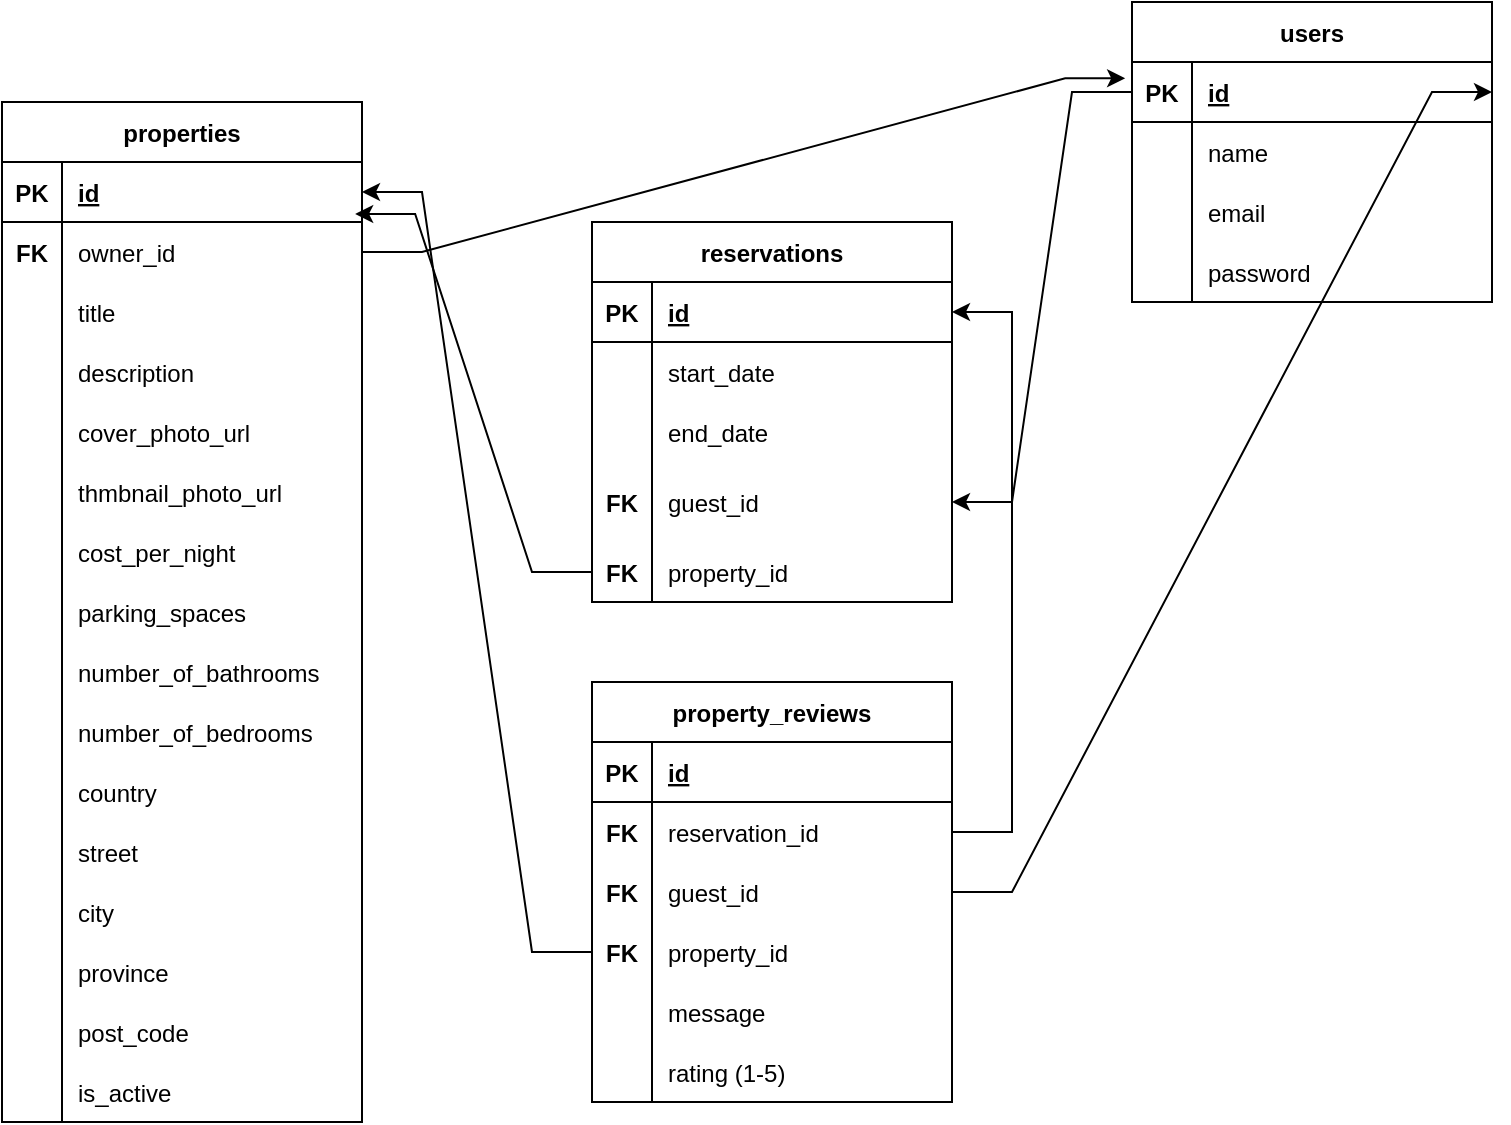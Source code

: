<mxfile version="17.4.0" type="github"><diagram id="nJR06qssYQ-aesi98hWX" name="Page-1"><mxGraphModel dx="1835" dy="562" grid="1" gridSize="10" guides="1" tooltips="1" connect="1" arrows="1" fold="1" page="1" pageScale="1" pageWidth="850" pageHeight="1100" math="0" shadow="0"><root><mxCell id="IE6lpEUHPWDnO9kbNC6A-0"/><mxCell id="IE6lpEUHPWDnO9kbNC6A-1" parent="IE6lpEUHPWDnO9kbNC6A-0"/><mxCell id="IE6lpEUHPWDnO9kbNC6A-2" value="users" style="shape=table;startSize=30;container=1;collapsible=1;childLayout=tableLayout;fixedRows=1;rowLines=0;fontStyle=1;align=center;resizeLast=1;" vertex="1" parent="IE6lpEUHPWDnO9kbNC6A-1"><mxGeometry x="-40" y="10" width="180" height="150" as="geometry"/></mxCell><mxCell id="IE6lpEUHPWDnO9kbNC6A-3" value="" style="shape=tableRow;horizontal=0;startSize=0;swimlaneHead=0;swimlaneBody=0;fillColor=none;collapsible=0;dropTarget=0;points=[[0,0.5],[1,0.5]];portConstraint=eastwest;top=0;left=0;right=0;bottom=1;" vertex="1" parent="IE6lpEUHPWDnO9kbNC6A-2"><mxGeometry y="30" width="180" height="30" as="geometry"/></mxCell><mxCell id="IE6lpEUHPWDnO9kbNC6A-4" value="PK" style="shape=partialRectangle;connectable=0;fillColor=none;top=0;left=0;bottom=0;right=0;fontStyle=1;overflow=hidden;" vertex="1" parent="IE6lpEUHPWDnO9kbNC6A-3"><mxGeometry width="30" height="30" as="geometry"><mxRectangle width="30" height="30" as="alternateBounds"/></mxGeometry></mxCell><mxCell id="IE6lpEUHPWDnO9kbNC6A-5" value="id" style="shape=partialRectangle;connectable=0;fillColor=none;top=0;left=0;bottom=0;right=0;align=left;spacingLeft=6;fontStyle=5;overflow=hidden;" vertex="1" parent="IE6lpEUHPWDnO9kbNC6A-3"><mxGeometry x="30" width="150" height="30" as="geometry"><mxRectangle width="150" height="30" as="alternateBounds"/></mxGeometry></mxCell><mxCell id="IE6lpEUHPWDnO9kbNC6A-6" value="" style="shape=tableRow;horizontal=0;startSize=0;swimlaneHead=0;swimlaneBody=0;fillColor=none;collapsible=0;dropTarget=0;points=[[0,0.5],[1,0.5]];portConstraint=eastwest;top=0;left=0;right=0;bottom=0;" vertex="1" parent="IE6lpEUHPWDnO9kbNC6A-2"><mxGeometry y="60" width="180" height="30" as="geometry"/></mxCell><mxCell id="IE6lpEUHPWDnO9kbNC6A-7" value="" style="shape=partialRectangle;connectable=0;fillColor=none;top=0;left=0;bottom=0;right=0;editable=1;overflow=hidden;" vertex="1" parent="IE6lpEUHPWDnO9kbNC6A-6"><mxGeometry width="30" height="30" as="geometry"><mxRectangle width="30" height="30" as="alternateBounds"/></mxGeometry></mxCell><mxCell id="IE6lpEUHPWDnO9kbNC6A-8" value="name" style="shape=partialRectangle;connectable=0;fillColor=none;top=0;left=0;bottom=0;right=0;align=left;spacingLeft=6;overflow=hidden;" vertex="1" parent="IE6lpEUHPWDnO9kbNC6A-6"><mxGeometry x="30" width="150" height="30" as="geometry"><mxRectangle width="150" height="30" as="alternateBounds"/></mxGeometry></mxCell><mxCell id="IE6lpEUHPWDnO9kbNC6A-15" value="" style="shape=tableRow;horizontal=0;startSize=0;swimlaneHead=0;swimlaneBody=0;fillColor=none;collapsible=0;dropTarget=0;points=[[0,0.5],[1,0.5]];portConstraint=eastwest;top=0;left=0;right=0;bottom=0;" vertex="1" parent="IE6lpEUHPWDnO9kbNC6A-2"><mxGeometry y="90" width="180" height="30" as="geometry"/></mxCell><mxCell id="IE6lpEUHPWDnO9kbNC6A-16" value="" style="shape=partialRectangle;connectable=0;fillColor=none;top=0;left=0;bottom=0;right=0;editable=1;overflow=hidden;" vertex="1" parent="IE6lpEUHPWDnO9kbNC6A-15"><mxGeometry width="30" height="30" as="geometry"><mxRectangle width="30" height="30" as="alternateBounds"/></mxGeometry></mxCell><mxCell id="IE6lpEUHPWDnO9kbNC6A-17" value="email" style="shape=partialRectangle;connectable=0;fillColor=none;top=0;left=0;bottom=0;right=0;align=left;spacingLeft=6;overflow=hidden;" vertex="1" parent="IE6lpEUHPWDnO9kbNC6A-15"><mxGeometry x="30" width="150" height="30" as="geometry"><mxRectangle width="150" height="30" as="alternateBounds"/></mxGeometry></mxCell><mxCell id="IE6lpEUHPWDnO9kbNC6A-9" value="" style="shape=tableRow;horizontal=0;startSize=0;swimlaneHead=0;swimlaneBody=0;fillColor=none;collapsible=0;dropTarget=0;points=[[0,0.5],[1,0.5]];portConstraint=eastwest;top=0;left=0;right=0;bottom=0;" vertex="1" parent="IE6lpEUHPWDnO9kbNC6A-2"><mxGeometry y="120" width="180" height="30" as="geometry"/></mxCell><mxCell id="IE6lpEUHPWDnO9kbNC6A-10" value="" style="shape=partialRectangle;connectable=0;fillColor=none;top=0;left=0;bottom=0;right=0;editable=1;overflow=hidden;" vertex="1" parent="IE6lpEUHPWDnO9kbNC6A-9"><mxGeometry width="30" height="30" as="geometry"><mxRectangle width="30" height="30" as="alternateBounds"/></mxGeometry></mxCell><mxCell id="IE6lpEUHPWDnO9kbNC6A-11" value="password" style="shape=partialRectangle;connectable=0;fillColor=none;top=0;left=0;bottom=0;right=0;align=left;spacingLeft=6;overflow=hidden;" vertex="1" parent="IE6lpEUHPWDnO9kbNC6A-9"><mxGeometry x="30" width="150" height="30" as="geometry"><mxRectangle width="150" height="30" as="alternateBounds"/></mxGeometry></mxCell><mxCell id="IE6lpEUHPWDnO9kbNC6A-18" value="properties" style="shape=table;startSize=30;container=1;collapsible=1;childLayout=tableLayout;fixedRows=1;rowLines=0;fontStyle=1;align=center;resizeLast=1;" vertex="1" parent="IE6lpEUHPWDnO9kbNC6A-1"><mxGeometry x="-605" y="60" width="180" height="510" as="geometry"/></mxCell><mxCell id="IE6lpEUHPWDnO9kbNC6A-19" value="" style="shape=tableRow;horizontal=0;startSize=0;swimlaneHead=0;swimlaneBody=0;fillColor=none;collapsible=0;dropTarget=0;points=[[0,0.5],[1,0.5]];portConstraint=eastwest;top=0;left=0;right=0;bottom=1;" vertex="1" parent="IE6lpEUHPWDnO9kbNC6A-18"><mxGeometry y="30" width="180" height="30" as="geometry"/></mxCell><mxCell id="IE6lpEUHPWDnO9kbNC6A-20" value="PK" style="shape=partialRectangle;connectable=0;fillColor=none;top=0;left=0;bottom=0;right=0;fontStyle=1;overflow=hidden;" vertex="1" parent="IE6lpEUHPWDnO9kbNC6A-19"><mxGeometry width="30" height="30" as="geometry"><mxRectangle width="30" height="30" as="alternateBounds"/></mxGeometry></mxCell><mxCell id="IE6lpEUHPWDnO9kbNC6A-21" value="id" style="shape=partialRectangle;connectable=0;fillColor=none;top=0;left=0;bottom=0;right=0;align=left;spacingLeft=6;fontStyle=5;overflow=hidden;" vertex="1" parent="IE6lpEUHPWDnO9kbNC6A-19"><mxGeometry x="30" width="150" height="30" as="geometry"><mxRectangle width="150" height="30" as="alternateBounds"/></mxGeometry></mxCell><mxCell id="IE6lpEUHPWDnO9kbNC6A-53" value="" style="shape=tableRow;horizontal=0;startSize=0;swimlaneHead=0;swimlaneBody=0;fillColor=none;collapsible=0;dropTarget=0;points=[[0,0.5],[1,0.5]];portConstraint=eastwest;top=0;left=0;right=0;bottom=0;" vertex="1" parent="IE6lpEUHPWDnO9kbNC6A-18"><mxGeometry y="60" width="180" height="30" as="geometry"/></mxCell><mxCell id="IE6lpEUHPWDnO9kbNC6A-54" value="FK" style="shape=partialRectangle;connectable=0;fillColor=none;top=0;left=0;bottom=0;right=0;editable=1;overflow=hidden;fontStyle=1" vertex="1" parent="IE6lpEUHPWDnO9kbNC6A-53"><mxGeometry width="30" height="30" as="geometry"><mxRectangle width="30" height="30" as="alternateBounds"/></mxGeometry></mxCell><mxCell id="IE6lpEUHPWDnO9kbNC6A-55" value="owner_id" style="shape=partialRectangle;connectable=0;fillColor=none;top=0;left=0;bottom=0;right=0;align=left;spacingLeft=6;overflow=hidden;" vertex="1" parent="IE6lpEUHPWDnO9kbNC6A-53"><mxGeometry x="30" width="150" height="30" as="geometry"><mxRectangle width="150" height="30" as="alternateBounds"/></mxGeometry></mxCell><mxCell id="IE6lpEUHPWDnO9kbNC6A-22" value="" style="shape=tableRow;horizontal=0;startSize=0;swimlaneHead=0;swimlaneBody=0;fillColor=none;collapsible=0;dropTarget=0;points=[[0,0.5],[1,0.5]];portConstraint=eastwest;top=0;left=0;right=0;bottom=0;" vertex="1" parent="IE6lpEUHPWDnO9kbNC6A-18"><mxGeometry y="90" width="180" height="30" as="geometry"/></mxCell><mxCell id="IE6lpEUHPWDnO9kbNC6A-23" value="" style="shape=partialRectangle;connectable=0;fillColor=none;top=0;left=0;bottom=0;right=0;editable=1;overflow=hidden;" vertex="1" parent="IE6lpEUHPWDnO9kbNC6A-22"><mxGeometry width="30" height="30" as="geometry"><mxRectangle width="30" height="30" as="alternateBounds"/></mxGeometry></mxCell><mxCell id="IE6lpEUHPWDnO9kbNC6A-24" value="title" style="shape=partialRectangle;connectable=0;fillColor=none;top=0;left=0;bottom=0;right=0;align=left;spacingLeft=6;overflow=hidden;" vertex="1" parent="IE6lpEUHPWDnO9kbNC6A-22"><mxGeometry x="30" width="150" height="30" as="geometry"><mxRectangle width="150" height="30" as="alternateBounds"/></mxGeometry></mxCell><mxCell id="IE6lpEUHPWDnO9kbNC6A-25" value="" style="shape=tableRow;horizontal=0;startSize=0;swimlaneHead=0;swimlaneBody=0;fillColor=none;collapsible=0;dropTarget=0;points=[[0,0.5],[1,0.5]];portConstraint=eastwest;top=0;left=0;right=0;bottom=0;" vertex="1" parent="IE6lpEUHPWDnO9kbNC6A-18"><mxGeometry y="120" width="180" height="30" as="geometry"/></mxCell><mxCell id="IE6lpEUHPWDnO9kbNC6A-26" value="" style="shape=partialRectangle;connectable=0;fillColor=none;top=0;left=0;bottom=0;right=0;editable=1;overflow=hidden;" vertex="1" parent="IE6lpEUHPWDnO9kbNC6A-25"><mxGeometry width="30" height="30" as="geometry"><mxRectangle width="30" height="30" as="alternateBounds"/></mxGeometry></mxCell><mxCell id="IE6lpEUHPWDnO9kbNC6A-27" value="description" style="shape=partialRectangle;connectable=0;fillColor=none;top=0;left=0;bottom=0;right=0;align=left;spacingLeft=6;overflow=hidden;" vertex="1" parent="IE6lpEUHPWDnO9kbNC6A-25"><mxGeometry x="30" width="150" height="30" as="geometry"><mxRectangle width="150" height="30" as="alternateBounds"/></mxGeometry></mxCell><mxCell id="IE6lpEUHPWDnO9kbNC6A-133" value="" style="shape=tableRow;horizontal=0;startSize=0;swimlaneHead=0;swimlaneBody=0;fillColor=none;collapsible=0;dropTarget=0;points=[[0,0.5],[1,0.5]];portConstraint=eastwest;top=0;left=0;right=0;bottom=0;" vertex="1" parent="IE6lpEUHPWDnO9kbNC6A-18"><mxGeometry y="150" width="180" height="30" as="geometry"/></mxCell><mxCell id="IE6lpEUHPWDnO9kbNC6A-134" value="" style="shape=partialRectangle;connectable=0;fillColor=none;top=0;left=0;bottom=0;right=0;editable=1;overflow=hidden;" vertex="1" parent="IE6lpEUHPWDnO9kbNC6A-133"><mxGeometry width="30" height="30" as="geometry"><mxRectangle width="30" height="30" as="alternateBounds"/></mxGeometry></mxCell><mxCell id="IE6lpEUHPWDnO9kbNC6A-135" value="cover_photo_url" style="shape=partialRectangle;connectable=0;fillColor=none;top=0;left=0;bottom=0;right=0;align=left;spacingLeft=6;overflow=hidden;" vertex="1" parent="IE6lpEUHPWDnO9kbNC6A-133"><mxGeometry x="30" width="150" height="30" as="geometry"><mxRectangle width="150" height="30" as="alternateBounds"/></mxGeometry></mxCell><mxCell id="IE6lpEUHPWDnO9kbNC6A-141" value="" style="shape=tableRow;horizontal=0;startSize=0;swimlaneHead=0;swimlaneBody=0;fillColor=none;collapsible=0;dropTarget=0;points=[[0,0.5],[1,0.5]];portConstraint=eastwest;top=0;left=0;right=0;bottom=0;" vertex="1" parent="IE6lpEUHPWDnO9kbNC6A-18"><mxGeometry y="180" width="180" height="30" as="geometry"/></mxCell><mxCell id="IE6lpEUHPWDnO9kbNC6A-142" value="" style="shape=partialRectangle;connectable=0;fillColor=none;top=0;left=0;bottom=0;right=0;editable=1;overflow=hidden;" vertex="1" parent="IE6lpEUHPWDnO9kbNC6A-141"><mxGeometry width="30" height="30" as="geometry"><mxRectangle width="30" height="30" as="alternateBounds"/></mxGeometry></mxCell><mxCell id="IE6lpEUHPWDnO9kbNC6A-143" value="thmbnail_photo_url" style="shape=partialRectangle;connectable=0;fillColor=none;top=0;left=0;bottom=0;right=0;align=left;spacingLeft=6;overflow=hidden;" vertex="1" parent="IE6lpEUHPWDnO9kbNC6A-141"><mxGeometry x="30" width="150" height="30" as="geometry"><mxRectangle width="150" height="30" as="alternateBounds"/></mxGeometry></mxCell><mxCell id="IE6lpEUHPWDnO9kbNC6A-28" value="" style="shape=tableRow;horizontal=0;startSize=0;swimlaneHead=0;swimlaneBody=0;fillColor=none;collapsible=0;dropTarget=0;points=[[0,0.5],[1,0.5]];portConstraint=eastwest;top=0;left=0;right=0;bottom=0;" vertex="1" parent="IE6lpEUHPWDnO9kbNC6A-18"><mxGeometry y="210" width="180" height="30" as="geometry"/></mxCell><mxCell id="IE6lpEUHPWDnO9kbNC6A-29" value="" style="shape=partialRectangle;connectable=0;fillColor=none;top=0;left=0;bottom=0;right=0;editable=1;overflow=hidden;" vertex="1" parent="IE6lpEUHPWDnO9kbNC6A-28"><mxGeometry width="30" height="30" as="geometry"><mxRectangle width="30" height="30" as="alternateBounds"/></mxGeometry></mxCell><mxCell id="IE6lpEUHPWDnO9kbNC6A-30" value="cost_per_night" style="shape=partialRectangle;connectable=0;fillColor=none;top=0;left=0;bottom=0;right=0;align=left;spacingLeft=6;overflow=hidden;" vertex="1" parent="IE6lpEUHPWDnO9kbNC6A-28"><mxGeometry x="30" width="150" height="30" as="geometry"><mxRectangle width="150" height="30" as="alternateBounds"/></mxGeometry></mxCell><mxCell id="IE6lpEUHPWDnO9kbNC6A-37" value="" style="shape=tableRow;horizontal=0;startSize=0;swimlaneHead=0;swimlaneBody=0;fillColor=none;collapsible=0;dropTarget=0;points=[[0,0.5],[1,0.5]];portConstraint=eastwest;top=0;left=0;right=0;bottom=0;" vertex="1" parent="IE6lpEUHPWDnO9kbNC6A-18"><mxGeometry y="240" width="180" height="30" as="geometry"/></mxCell><mxCell id="IE6lpEUHPWDnO9kbNC6A-38" value="" style="shape=partialRectangle;connectable=0;fillColor=none;top=0;left=0;bottom=0;right=0;editable=1;overflow=hidden;" vertex="1" parent="IE6lpEUHPWDnO9kbNC6A-37"><mxGeometry width="30" height="30" as="geometry"><mxRectangle width="30" height="30" as="alternateBounds"/></mxGeometry></mxCell><mxCell id="IE6lpEUHPWDnO9kbNC6A-39" value="parking_spaces" style="shape=partialRectangle;connectable=0;fillColor=none;top=0;left=0;bottom=0;right=0;align=left;spacingLeft=6;overflow=hidden;" vertex="1" parent="IE6lpEUHPWDnO9kbNC6A-37"><mxGeometry x="30" width="150" height="30" as="geometry"><mxRectangle width="150" height="30" as="alternateBounds"/></mxGeometry></mxCell><mxCell id="IE6lpEUHPWDnO9kbNC6A-40" value="" style="shape=tableRow;horizontal=0;startSize=0;swimlaneHead=0;swimlaneBody=0;fillColor=none;collapsible=0;dropTarget=0;points=[[0,0.5],[1,0.5]];portConstraint=eastwest;top=0;left=0;right=0;bottom=0;" vertex="1" parent="IE6lpEUHPWDnO9kbNC6A-18"><mxGeometry y="270" width="180" height="30" as="geometry"/></mxCell><mxCell id="IE6lpEUHPWDnO9kbNC6A-41" value="" style="shape=partialRectangle;connectable=0;fillColor=none;top=0;left=0;bottom=0;right=0;editable=1;overflow=hidden;" vertex="1" parent="IE6lpEUHPWDnO9kbNC6A-40"><mxGeometry width="30" height="30" as="geometry"><mxRectangle width="30" height="30" as="alternateBounds"/></mxGeometry></mxCell><mxCell id="IE6lpEUHPWDnO9kbNC6A-42" value="number_of_bathrooms" style="shape=partialRectangle;connectable=0;fillColor=none;top=0;left=0;bottom=0;right=0;align=left;spacingLeft=6;overflow=hidden;" vertex="1" parent="IE6lpEUHPWDnO9kbNC6A-40"><mxGeometry x="30" width="150" height="30" as="geometry"><mxRectangle width="150" height="30" as="alternateBounds"/></mxGeometry></mxCell><mxCell id="IE6lpEUHPWDnO9kbNC6A-47" value="" style="shape=tableRow;horizontal=0;startSize=0;swimlaneHead=0;swimlaneBody=0;fillColor=none;collapsible=0;dropTarget=0;points=[[0,0.5],[1,0.5]];portConstraint=eastwest;top=0;left=0;right=0;bottom=0;" vertex="1" parent="IE6lpEUHPWDnO9kbNC6A-18"><mxGeometry y="300" width="180" height="30" as="geometry"/></mxCell><mxCell id="IE6lpEUHPWDnO9kbNC6A-48" value="" style="shape=partialRectangle;connectable=0;fillColor=none;top=0;left=0;bottom=0;right=0;editable=1;overflow=hidden;" vertex="1" parent="IE6lpEUHPWDnO9kbNC6A-47"><mxGeometry width="30" height="30" as="geometry"><mxRectangle width="30" height="30" as="alternateBounds"/></mxGeometry></mxCell><mxCell id="IE6lpEUHPWDnO9kbNC6A-49" value="number_of_bedrooms" style="shape=partialRectangle;connectable=0;fillColor=none;top=0;left=0;bottom=0;right=0;align=left;spacingLeft=6;overflow=hidden;" vertex="1" parent="IE6lpEUHPWDnO9kbNC6A-47"><mxGeometry x="30" width="150" height="30" as="geometry"><mxRectangle width="150" height="30" as="alternateBounds"/></mxGeometry></mxCell><mxCell id="IE6lpEUHPWDnO9kbNC6A-34" value="" style="shape=tableRow;horizontal=0;startSize=0;swimlaneHead=0;swimlaneBody=0;fillColor=none;collapsible=0;dropTarget=0;points=[[0,0.5],[1,0.5]];portConstraint=eastwest;top=0;left=0;right=0;bottom=0;" vertex="1" parent="IE6lpEUHPWDnO9kbNC6A-18"><mxGeometry y="330" width="180" height="30" as="geometry"/></mxCell><mxCell id="IE6lpEUHPWDnO9kbNC6A-35" value="" style="shape=partialRectangle;connectable=0;fillColor=none;top=0;left=0;bottom=0;right=0;editable=1;overflow=hidden;fontStyle=1" vertex="1" parent="IE6lpEUHPWDnO9kbNC6A-34"><mxGeometry width="30" height="30" as="geometry"><mxRectangle width="30" height="30" as="alternateBounds"/></mxGeometry></mxCell><mxCell id="IE6lpEUHPWDnO9kbNC6A-36" value="country" style="shape=partialRectangle;connectable=0;fillColor=none;top=0;left=0;bottom=0;right=0;align=left;spacingLeft=6;overflow=hidden;" vertex="1" parent="IE6lpEUHPWDnO9kbNC6A-34"><mxGeometry x="30" width="150" height="30" as="geometry"><mxRectangle width="150" height="30" as="alternateBounds"/></mxGeometry></mxCell><mxCell id="IE6lpEUHPWDnO9kbNC6A-31" value="" style="shape=tableRow;horizontal=0;startSize=0;swimlaneHead=0;swimlaneBody=0;fillColor=none;collapsible=0;dropTarget=0;points=[[0,0.5],[1,0.5]];portConstraint=eastwest;top=0;left=0;right=0;bottom=0;" vertex="1" parent="IE6lpEUHPWDnO9kbNC6A-18"><mxGeometry y="360" width="180" height="30" as="geometry"/></mxCell><mxCell id="IE6lpEUHPWDnO9kbNC6A-32" value="" style="shape=partialRectangle;connectable=0;fillColor=none;top=0;left=0;bottom=0;right=0;editable=1;overflow=hidden;fontStyle=1" vertex="1" parent="IE6lpEUHPWDnO9kbNC6A-31"><mxGeometry width="30" height="30" as="geometry"><mxRectangle width="30" height="30" as="alternateBounds"/></mxGeometry></mxCell><mxCell id="IE6lpEUHPWDnO9kbNC6A-33" value="street" style="shape=partialRectangle;connectable=0;fillColor=none;top=0;left=0;bottom=0;right=0;align=left;spacingLeft=6;overflow=hidden;" vertex="1" parent="IE6lpEUHPWDnO9kbNC6A-31"><mxGeometry x="30" width="150" height="30" as="geometry"><mxRectangle width="150" height="30" as="alternateBounds"/></mxGeometry></mxCell><mxCell id="IE6lpEUHPWDnO9kbNC6A-99" value="" style="shape=tableRow;horizontal=0;startSize=0;swimlaneHead=0;swimlaneBody=0;fillColor=none;collapsible=0;dropTarget=0;points=[[0,0.5],[1,0.5]];portConstraint=eastwest;top=0;left=0;right=0;bottom=0;" vertex="1" parent="IE6lpEUHPWDnO9kbNC6A-18"><mxGeometry y="390" width="180" height="30" as="geometry"/></mxCell><mxCell id="IE6lpEUHPWDnO9kbNC6A-100" value="" style="shape=partialRectangle;connectable=0;fillColor=none;top=0;left=0;bottom=0;right=0;editable=1;overflow=hidden;" vertex="1" parent="IE6lpEUHPWDnO9kbNC6A-99"><mxGeometry width="30" height="30" as="geometry"><mxRectangle width="30" height="30" as="alternateBounds"/></mxGeometry></mxCell><mxCell id="IE6lpEUHPWDnO9kbNC6A-101" value="city" style="shape=partialRectangle;connectable=0;fillColor=none;top=0;left=0;bottom=0;right=0;align=left;spacingLeft=6;overflow=hidden;" vertex="1" parent="IE6lpEUHPWDnO9kbNC6A-99"><mxGeometry x="30" width="150" height="30" as="geometry"><mxRectangle width="150" height="30" as="alternateBounds"/></mxGeometry></mxCell><mxCell id="IE6lpEUHPWDnO9kbNC6A-102" value="" style="shape=tableRow;horizontal=0;startSize=0;swimlaneHead=0;swimlaneBody=0;fillColor=none;collapsible=0;dropTarget=0;points=[[0,0.5],[1,0.5]];portConstraint=eastwest;top=0;left=0;right=0;bottom=0;" vertex="1" parent="IE6lpEUHPWDnO9kbNC6A-18"><mxGeometry y="420" width="180" height="30" as="geometry"/></mxCell><mxCell id="IE6lpEUHPWDnO9kbNC6A-103" value="" style="shape=partialRectangle;connectable=0;fillColor=none;top=0;left=0;bottom=0;right=0;editable=1;overflow=hidden;" vertex="1" parent="IE6lpEUHPWDnO9kbNC6A-102"><mxGeometry width="30" height="30" as="geometry"><mxRectangle width="30" height="30" as="alternateBounds"/></mxGeometry></mxCell><mxCell id="IE6lpEUHPWDnO9kbNC6A-104" value="province" style="shape=partialRectangle;connectable=0;fillColor=none;top=0;left=0;bottom=0;right=0;align=left;spacingLeft=6;overflow=hidden;" vertex="1" parent="IE6lpEUHPWDnO9kbNC6A-102"><mxGeometry x="30" width="150" height="30" as="geometry"><mxRectangle width="150" height="30" as="alternateBounds"/></mxGeometry></mxCell><mxCell id="IE6lpEUHPWDnO9kbNC6A-105" value="" style="shape=tableRow;horizontal=0;startSize=0;swimlaneHead=0;swimlaneBody=0;fillColor=none;collapsible=0;dropTarget=0;points=[[0,0.5],[1,0.5]];portConstraint=eastwest;top=0;left=0;right=0;bottom=0;" vertex="1" parent="IE6lpEUHPWDnO9kbNC6A-18"><mxGeometry y="450" width="180" height="30" as="geometry"/></mxCell><mxCell id="IE6lpEUHPWDnO9kbNC6A-106" value="" style="shape=partialRectangle;connectable=0;fillColor=none;top=0;left=0;bottom=0;right=0;editable=1;overflow=hidden;" vertex="1" parent="IE6lpEUHPWDnO9kbNC6A-105"><mxGeometry width="30" height="30" as="geometry"><mxRectangle width="30" height="30" as="alternateBounds"/></mxGeometry></mxCell><mxCell id="IE6lpEUHPWDnO9kbNC6A-107" value="post_code" style="shape=partialRectangle;connectable=0;fillColor=none;top=0;left=0;bottom=0;right=0;align=left;spacingLeft=6;overflow=hidden;" vertex="1" parent="IE6lpEUHPWDnO9kbNC6A-105"><mxGeometry x="30" width="150" height="30" as="geometry"><mxRectangle width="150" height="30" as="alternateBounds"/></mxGeometry></mxCell><mxCell id="IE6lpEUHPWDnO9kbNC6A-50" value="" style="shape=tableRow;horizontal=0;startSize=0;swimlaneHead=0;swimlaneBody=0;fillColor=none;collapsible=0;dropTarget=0;points=[[0,0.5],[1,0.5]];portConstraint=eastwest;top=0;left=0;right=0;bottom=0;" vertex="1" parent="IE6lpEUHPWDnO9kbNC6A-18"><mxGeometry y="480" width="180" height="30" as="geometry"/></mxCell><mxCell id="IE6lpEUHPWDnO9kbNC6A-51" value="" style="shape=partialRectangle;connectable=0;fillColor=none;top=0;left=0;bottom=0;right=0;editable=1;overflow=hidden;" vertex="1" parent="IE6lpEUHPWDnO9kbNC6A-50"><mxGeometry width="30" height="30" as="geometry"><mxRectangle width="30" height="30" as="alternateBounds"/></mxGeometry></mxCell><mxCell id="IE6lpEUHPWDnO9kbNC6A-52" value="is_active" style="shape=partialRectangle;connectable=0;fillColor=none;top=0;left=0;bottom=0;right=0;align=left;spacingLeft=6;overflow=hidden;" vertex="1" parent="IE6lpEUHPWDnO9kbNC6A-50"><mxGeometry x="30" width="150" height="30" as="geometry"><mxRectangle width="150" height="30" as="alternateBounds"/></mxGeometry></mxCell><mxCell id="IE6lpEUHPWDnO9kbNC6A-56" value="reservations" style="shape=table;startSize=30;container=1;collapsible=1;childLayout=tableLayout;fixedRows=1;rowLines=0;fontStyle=1;align=center;resizeLast=1;" vertex="1" parent="IE6lpEUHPWDnO9kbNC6A-1"><mxGeometry x="-310" y="120" width="180" height="190" as="geometry"/></mxCell><mxCell id="IE6lpEUHPWDnO9kbNC6A-57" value="" style="shape=tableRow;horizontal=0;startSize=0;swimlaneHead=0;swimlaneBody=0;fillColor=none;collapsible=0;dropTarget=0;points=[[0,0.5],[1,0.5]];portConstraint=eastwest;top=0;left=0;right=0;bottom=1;" vertex="1" parent="IE6lpEUHPWDnO9kbNC6A-56"><mxGeometry y="30" width="180" height="30" as="geometry"/></mxCell><mxCell id="IE6lpEUHPWDnO9kbNC6A-58" value="PK" style="shape=partialRectangle;connectable=0;fillColor=none;top=0;left=0;bottom=0;right=0;fontStyle=1;overflow=hidden;" vertex="1" parent="IE6lpEUHPWDnO9kbNC6A-57"><mxGeometry width="30" height="30" as="geometry"><mxRectangle width="30" height="30" as="alternateBounds"/></mxGeometry></mxCell><mxCell id="IE6lpEUHPWDnO9kbNC6A-59" value="id" style="shape=partialRectangle;connectable=0;fillColor=none;top=0;left=0;bottom=0;right=0;align=left;spacingLeft=6;fontStyle=5;overflow=hidden;" vertex="1" parent="IE6lpEUHPWDnO9kbNC6A-57"><mxGeometry x="30" width="150" height="30" as="geometry"><mxRectangle width="150" height="30" as="alternateBounds"/></mxGeometry></mxCell><mxCell id="IE6lpEUHPWDnO9kbNC6A-60" value="" style="shape=tableRow;horizontal=0;startSize=0;swimlaneHead=0;swimlaneBody=0;fillColor=none;collapsible=0;dropTarget=0;points=[[0,0.5],[1,0.5]];portConstraint=eastwest;top=0;left=0;right=0;bottom=0;" vertex="1" parent="IE6lpEUHPWDnO9kbNC6A-56"><mxGeometry y="60" width="180" height="30" as="geometry"/></mxCell><mxCell id="IE6lpEUHPWDnO9kbNC6A-61" value="" style="shape=partialRectangle;connectable=0;fillColor=none;top=0;left=0;bottom=0;right=0;editable=1;overflow=hidden;" vertex="1" parent="IE6lpEUHPWDnO9kbNC6A-60"><mxGeometry width="30" height="30" as="geometry"><mxRectangle width="30" height="30" as="alternateBounds"/></mxGeometry></mxCell><mxCell id="IE6lpEUHPWDnO9kbNC6A-62" value="start_date" style="shape=partialRectangle;connectable=0;fillColor=none;top=0;left=0;bottom=0;right=0;align=left;spacingLeft=6;overflow=hidden;" vertex="1" parent="IE6lpEUHPWDnO9kbNC6A-60"><mxGeometry x="30" width="150" height="30" as="geometry"><mxRectangle width="150" height="30" as="alternateBounds"/></mxGeometry></mxCell><mxCell id="IE6lpEUHPWDnO9kbNC6A-63" value="" style="shape=tableRow;horizontal=0;startSize=0;swimlaneHead=0;swimlaneBody=0;fillColor=none;collapsible=0;dropTarget=0;points=[[0,0.5],[1,0.5]];portConstraint=eastwest;top=0;left=0;right=0;bottom=0;" vertex="1" parent="IE6lpEUHPWDnO9kbNC6A-56"><mxGeometry y="90" width="180" height="30" as="geometry"/></mxCell><mxCell id="IE6lpEUHPWDnO9kbNC6A-64" value="" style="shape=partialRectangle;connectable=0;fillColor=none;top=0;left=0;bottom=0;right=0;editable=1;overflow=hidden;" vertex="1" parent="IE6lpEUHPWDnO9kbNC6A-63"><mxGeometry width="30" height="30" as="geometry"><mxRectangle width="30" height="30" as="alternateBounds"/></mxGeometry></mxCell><mxCell id="IE6lpEUHPWDnO9kbNC6A-65" value="end_date" style="shape=partialRectangle;connectable=0;fillColor=none;top=0;left=0;bottom=0;right=0;align=left;spacingLeft=6;overflow=hidden;" vertex="1" parent="IE6lpEUHPWDnO9kbNC6A-63"><mxGeometry x="30" width="150" height="30" as="geometry"><mxRectangle width="150" height="30" as="alternateBounds"/></mxGeometry></mxCell><mxCell id="IE6lpEUHPWDnO9kbNC6A-66" value="" style="shape=tableRow;horizontal=0;startSize=0;swimlaneHead=0;swimlaneBody=0;fillColor=none;collapsible=0;dropTarget=0;points=[[0,0.5],[1,0.5]];portConstraint=eastwest;top=0;left=0;right=0;bottom=0;" vertex="1" parent="IE6lpEUHPWDnO9kbNC6A-56"><mxGeometry y="120" width="180" height="40" as="geometry"/></mxCell><mxCell id="IE6lpEUHPWDnO9kbNC6A-67" value="FK" style="shape=partialRectangle;connectable=0;fillColor=none;top=0;left=0;bottom=0;right=0;editable=1;overflow=hidden;fontStyle=1" vertex="1" parent="IE6lpEUHPWDnO9kbNC6A-66"><mxGeometry width="30" height="40" as="geometry"><mxRectangle width="30" height="40" as="alternateBounds"/></mxGeometry></mxCell><mxCell id="IE6lpEUHPWDnO9kbNC6A-68" value="guest_id" style="shape=partialRectangle;connectable=0;fillColor=none;top=0;left=0;bottom=0;right=0;align=left;spacingLeft=6;overflow=hidden;" vertex="1" parent="IE6lpEUHPWDnO9kbNC6A-66"><mxGeometry x="30" width="150" height="40" as="geometry"><mxRectangle width="150" height="40" as="alternateBounds"/></mxGeometry></mxCell><mxCell id="IE6lpEUHPWDnO9kbNC6A-86" value="" style="shape=tableRow;horizontal=0;startSize=0;swimlaneHead=0;swimlaneBody=0;fillColor=none;collapsible=0;dropTarget=0;points=[[0,0.5],[1,0.5]];portConstraint=eastwest;top=0;left=0;right=0;bottom=0;" vertex="1" parent="IE6lpEUHPWDnO9kbNC6A-56"><mxGeometry y="160" width="180" height="30" as="geometry"/></mxCell><mxCell id="IE6lpEUHPWDnO9kbNC6A-87" value="FK" style="shape=partialRectangle;connectable=0;fillColor=none;top=0;left=0;bottom=0;right=0;editable=1;overflow=hidden;fontStyle=1" vertex="1" parent="IE6lpEUHPWDnO9kbNC6A-86"><mxGeometry width="30" height="30" as="geometry"><mxRectangle width="30" height="30" as="alternateBounds"/></mxGeometry></mxCell><mxCell id="IE6lpEUHPWDnO9kbNC6A-88" value="property_id" style="shape=partialRectangle;connectable=0;fillColor=none;top=0;left=0;bottom=0;right=0;align=left;spacingLeft=6;overflow=hidden;" vertex="1" parent="IE6lpEUHPWDnO9kbNC6A-86"><mxGeometry x="30" width="150" height="30" as="geometry"><mxRectangle width="150" height="30" as="alternateBounds"/></mxGeometry></mxCell><mxCell id="IE6lpEUHPWDnO9kbNC6A-69" value="property_reviews" style="shape=table;startSize=30;container=1;collapsible=1;childLayout=tableLayout;fixedRows=1;rowLines=0;fontStyle=1;align=center;resizeLast=1;" vertex="1" parent="IE6lpEUHPWDnO9kbNC6A-1"><mxGeometry x="-310" y="350" width="180" height="210" as="geometry"/></mxCell><mxCell id="IE6lpEUHPWDnO9kbNC6A-70" value="" style="shape=tableRow;horizontal=0;startSize=0;swimlaneHead=0;swimlaneBody=0;fillColor=none;collapsible=0;dropTarget=0;points=[[0,0.5],[1,0.5]];portConstraint=eastwest;top=0;left=0;right=0;bottom=1;" vertex="1" parent="IE6lpEUHPWDnO9kbNC6A-69"><mxGeometry y="30" width="180" height="30" as="geometry"/></mxCell><mxCell id="IE6lpEUHPWDnO9kbNC6A-71" value="PK" style="shape=partialRectangle;connectable=0;fillColor=none;top=0;left=0;bottom=0;right=0;fontStyle=1;overflow=hidden;" vertex="1" parent="IE6lpEUHPWDnO9kbNC6A-70"><mxGeometry width="30" height="30" as="geometry"><mxRectangle width="30" height="30" as="alternateBounds"/></mxGeometry></mxCell><mxCell id="IE6lpEUHPWDnO9kbNC6A-72" value="id" style="shape=partialRectangle;connectable=0;fillColor=none;top=0;left=0;bottom=0;right=0;align=left;spacingLeft=6;fontStyle=5;overflow=hidden;" vertex="1" parent="IE6lpEUHPWDnO9kbNC6A-70"><mxGeometry x="30" width="150" height="30" as="geometry"><mxRectangle width="150" height="30" as="alternateBounds"/></mxGeometry></mxCell><mxCell id="IE6lpEUHPWDnO9kbNC6A-79" value="" style="shape=tableRow;horizontal=0;startSize=0;swimlaneHead=0;swimlaneBody=0;fillColor=none;collapsible=0;dropTarget=0;points=[[0,0.5],[1,0.5]];portConstraint=eastwest;top=0;left=0;right=0;bottom=0;" vertex="1" parent="IE6lpEUHPWDnO9kbNC6A-69"><mxGeometry y="60" width="180" height="30" as="geometry"/></mxCell><mxCell id="IE6lpEUHPWDnO9kbNC6A-80" value="FK" style="shape=partialRectangle;connectable=0;fillColor=none;top=0;left=0;bottom=0;right=0;editable=1;overflow=hidden;fontStyle=1" vertex="1" parent="IE6lpEUHPWDnO9kbNC6A-79"><mxGeometry width="30" height="30" as="geometry"><mxRectangle width="30" height="30" as="alternateBounds"/></mxGeometry></mxCell><mxCell id="IE6lpEUHPWDnO9kbNC6A-81" value="reservation_id" style="shape=partialRectangle;connectable=0;fillColor=none;top=0;left=0;bottom=0;right=0;align=left;spacingLeft=6;overflow=hidden;" vertex="1" parent="IE6lpEUHPWDnO9kbNC6A-79"><mxGeometry x="30" width="150" height="30" as="geometry"><mxRectangle width="150" height="30" as="alternateBounds"/></mxGeometry></mxCell><mxCell id="IE6lpEUHPWDnO9kbNC6A-145" value="" style="shape=tableRow;horizontal=0;startSize=0;swimlaneHead=0;swimlaneBody=0;fillColor=none;collapsible=0;dropTarget=0;points=[[0,0.5],[1,0.5]];portConstraint=eastwest;top=0;left=0;right=0;bottom=0;" vertex="1" parent="IE6lpEUHPWDnO9kbNC6A-69"><mxGeometry y="90" width="180" height="30" as="geometry"/></mxCell><mxCell id="IE6lpEUHPWDnO9kbNC6A-146" value="FK" style="shape=partialRectangle;connectable=0;fillColor=none;top=0;left=0;bottom=0;right=0;editable=1;overflow=hidden;fontStyle=1" vertex="1" parent="IE6lpEUHPWDnO9kbNC6A-145"><mxGeometry width="30" height="30" as="geometry"><mxRectangle width="30" height="30" as="alternateBounds"/></mxGeometry></mxCell><mxCell id="IE6lpEUHPWDnO9kbNC6A-147" value="guest_id" style="shape=partialRectangle;connectable=0;fillColor=none;top=0;left=0;bottom=0;right=0;align=left;spacingLeft=6;overflow=hidden;" vertex="1" parent="IE6lpEUHPWDnO9kbNC6A-145"><mxGeometry x="30" width="150" height="30" as="geometry"><mxRectangle width="150" height="30" as="alternateBounds"/></mxGeometry></mxCell><mxCell id="IE6lpEUHPWDnO9kbNC6A-149" value="" style="shape=tableRow;horizontal=0;startSize=0;swimlaneHead=0;swimlaneBody=0;fillColor=none;collapsible=0;dropTarget=0;points=[[0,0.5],[1,0.5]];portConstraint=eastwest;top=0;left=0;right=0;bottom=0;" vertex="1" parent="IE6lpEUHPWDnO9kbNC6A-69"><mxGeometry y="120" width="180" height="30" as="geometry"/></mxCell><mxCell id="IE6lpEUHPWDnO9kbNC6A-150" value="FK" style="shape=partialRectangle;connectable=0;fillColor=none;top=0;left=0;bottom=0;right=0;editable=1;overflow=hidden;fontStyle=1" vertex="1" parent="IE6lpEUHPWDnO9kbNC6A-149"><mxGeometry width="30" height="30" as="geometry"><mxRectangle width="30" height="30" as="alternateBounds"/></mxGeometry></mxCell><mxCell id="IE6lpEUHPWDnO9kbNC6A-151" value="property_id" style="shape=partialRectangle;connectable=0;fillColor=none;top=0;left=0;bottom=0;right=0;align=left;spacingLeft=6;overflow=hidden;" vertex="1" parent="IE6lpEUHPWDnO9kbNC6A-149"><mxGeometry x="30" width="150" height="30" as="geometry"><mxRectangle width="150" height="30" as="alternateBounds"/></mxGeometry></mxCell><mxCell id="IE6lpEUHPWDnO9kbNC6A-73" value="" style="shape=tableRow;horizontal=0;startSize=0;swimlaneHead=0;swimlaneBody=0;fillColor=none;collapsible=0;dropTarget=0;points=[[0,0.5],[1,0.5]];portConstraint=eastwest;top=0;left=0;right=0;bottom=0;" vertex="1" parent="IE6lpEUHPWDnO9kbNC6A-69"><mxGeometry y="150" width="180" height="30" as="geometry"/></mxCell><mxCell id="IE6lpEUHPWDnO9kbNC6A-74" value="" style="shape=partialRectangle;connectable=0;fillColor=none;top=0;left=0;bottom=0;right=0;editable=1;overflow=hidden;" vertex="1" parent="IE6lpEUHPWDnO9kbNC6A-73"><mxGeometry width="30" height="30" as="geometry"><mxRectangle width="30" height="30" as="alternateBounds"/></mxGeometry></mxCell><mxCell id="IE6lpEUHPWDnO9kbNC6A-75" value="message" style="shape=partialRectangle;connectable=0;fillColor=none;top=0;left=0;bottom=0;right=0;align=left;spacingLeft=6;overflow=hidden;" vertex="1" parent="IE6lpEUHPWDnO9kbNC6A-73"><mxGeometry x="30" width="150" height="30" as="geometry"><mxRectangle width="150" height="30" as="alternateBounds"/></mxGeometry></mxCell><mxCell id="IE6lpEUHPWDnO9kbNC6A-76" value="" style="shape=tableRow;horizontal=0;startSize=0;swimlaneHead=0;swimlaneBody=0;fillColor=none;collapsible=0;dropTarget=0;points=[[0,0.5],[1,0.5]];portConstraint=eastwest;top=0;left=0;right=0;bottom=0;" vertex="1" parent="IE6lpEUHPWDnO9kbNC6A-69"><mxGeometry y="180" width="180" height="30" as="geometry"/></mxCell><mxCell id="IE6lpEUHPWDnO9kbNC6A-77" value="" style="shape=partialRectangle;connectable=0;fillColor=none;top=0;left=0;bottom=0;right=0;editable=1;overflow=hidden;" vertex="1" parent="IE6lpEUHPWDnO9kbNC6A-76"><mxGeometry width="30" height="30" as="geometry"><mxRectangle width="30" height="30" as="alternateBounds"/></mxGeometry></mxCell><mxCell id="IE6lpEUHPWDnO9kbNC6A-78" value="rating (1-5)" style="shape=partialRectangle;connectable=0;fillColor=none;top=0;left=0;bottom=0;right=0;align=left;spacingLeft=6;overflow=hidden;" vertex="1" parent="IE6lpEUHPWDnO9kbNC6A-76"><mxGeometry x="30" width="150" height="30" as="geometry"><mxRectangle width="150" height="30" as="alternateBounds"/></mxGeometry></mxCell><mxCell id="IE6lpEUHPWDnO9kbNC6A-152" style="edgeStyle=entityRelationEdgeStyle;rounded=0;orthogonalLoop=1;jettySize=auto;html=1;exitX=0;exitY=0.5;exitDx=0;exitDy=0;entryX=1;entryY=0.5;entryDx=0;entryDy=0;" edge="1" parent="IE6lpEUHPWDnO9kbNC6A-1" source="IE6lpEUHPWDnO9kbNC6A-3" target="IE6lpEUHPWDnO9kbNC6A-66"><mxGeometry relative="1" as="geometry"/></mxCell><mxCell id="IE6lpEUHPWDnO9kbNC6A-154" style="edgeStyle=entityRelationEdgeStyle;rounded=0;orthogonalLoop=1;jettySize=auto;html=1;exitX=1;exitY=0.5;exitDx=0;exitDy=0;entryX=1;entryY=0.5;entryDx=0;entryDy=0;" edge="1" parent="IE6lpEUHPWDnO9kbNC6A-1" source="IE6lpEUHPWDnO9kbNC6A-79" target="IE6lpEUHPWDnO9kbNC6A-57"><mxGeometry relative="1" as="geometry"/></mxCell><mxCell id="IE6lpEUHPWDnO9kbNC6A-155" style="edgeStyle=entityRelationEdgeStyle;rounded=0;orthogonalLoop=1;jettySize=auto;html=1;exitX=1;exitY=0.5;exitDx=0;exitDy=0;entryX=-0.019;entryY=0.272;entryDx=0;entryDy=0;entryPerimeter=0;" edge="1" parent="IE6lpEUHPWDnO9kbNC6A-1" source="IE6lpEUHPWDnO9kbNC6A-53" target="IE6lpEUHPWDnO9kbNC6A-3"><mxGeometry relative="1" as="geometry"/></mxCell><mxCell id="IE6lpEUHPWDnO9kbNC6A-156" style="edgeStyle=entityRelationEdgeStyle;rounded=0;orthogonalLoop=1;jettySize=auto;html=1;exitX=1;exitY=0.5;exitDx=0;exitDy=0;entryX=1;entryY=0.5;entryDx=0;entryDy=0;" edge="1" parent="IE6lpEUHPWDnO9kbNC6A-1" source="IE6lpEUHPWDnO9kbNC6A-145" target="IE6lpEUHPWDnO9kbNC6A-3"><mxGeometry relative="1" as="geometry"/></mxCell><mxCell id="IE6lpEUHPWDnO9kbNC6A-157" style="edgeStyle=entityRelationEdgeStyle;rounded=0;orthogonalLoop=1;jettySize=auto;html=1;exitX=0;exitY=0.5;exitDx=0;exitDy=0;" edge="1" parent="IE6lpEUHPWDnO9kbNC6A-1" source="IE6lpEUHPWDnO9kbNC6A-149" target="IE6lpEUHPWDnO9kbNC6A-19"><mxGeometry relative="1" as="geometry"/></mxCell><mxCell id="IE6lpEUHPWDnO9kbNC6A-158" style="edgeStyle=entityRelationEdgeStyle;rounded=0;orthogonalLoop=1;jettySize=auto;html=1;exitX=0;exitY=0.5;exitDx=0;exitDy=0;entryX=0.981;entryY=0.865;entryDx=0;entryDy=0;entryPerimeter=0;" edge="1" parent="IE6lpEUHPWDnO9kbNC6A-1" source="IE6lpEUHPWDnO9kbNC6A-86" target="IE6lpEUHPWDnO9kbNC6A-19"><mxGeometry relative="1" as="geometry"/></mxCell></root></mxGraphModel></diagram></mxfile>